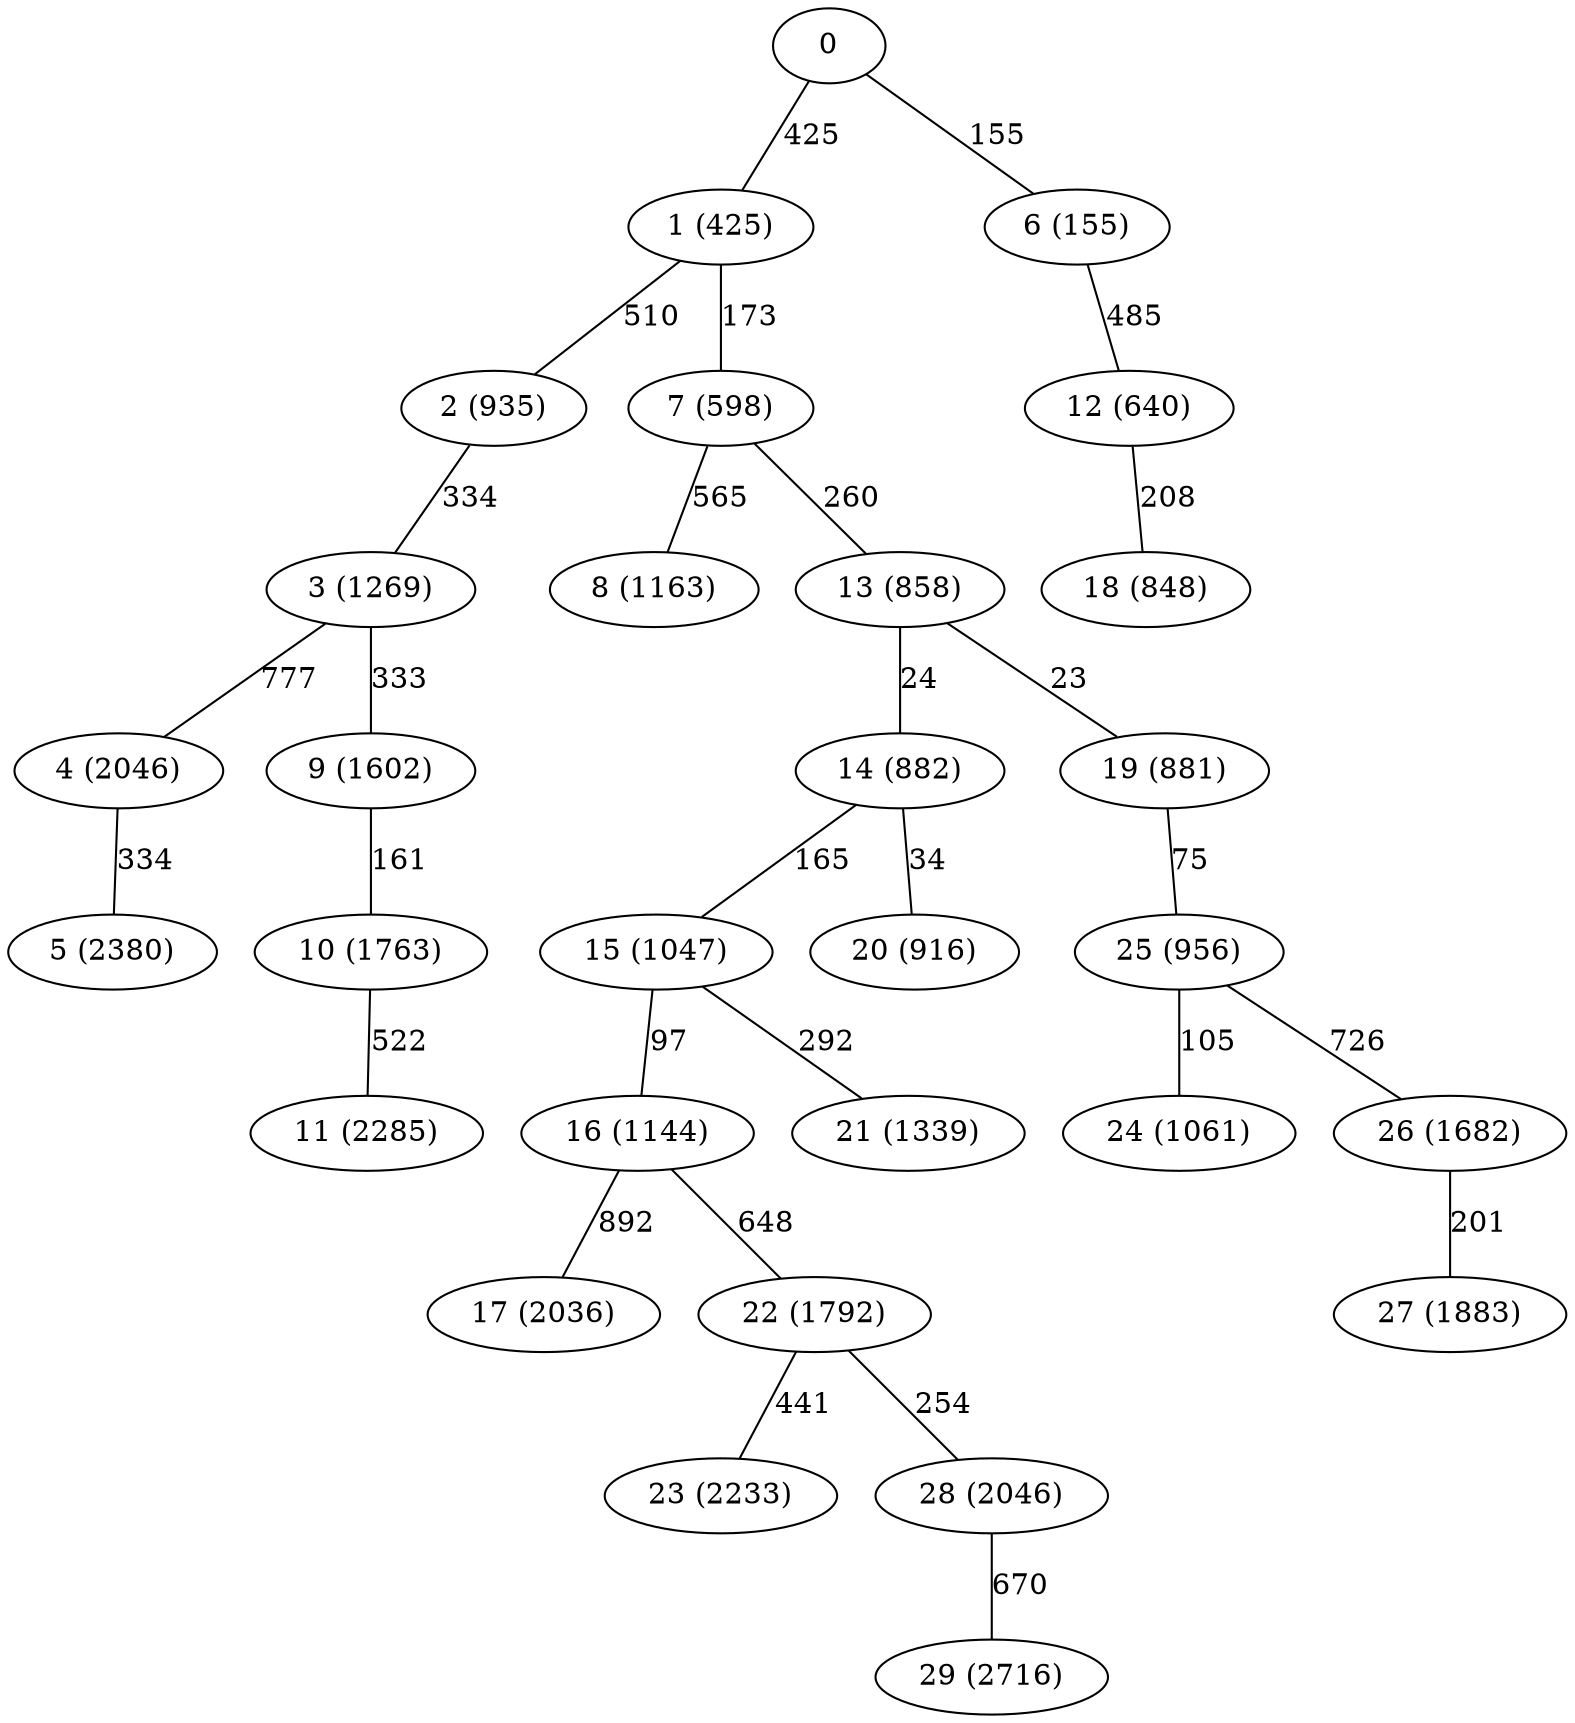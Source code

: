 strict graph G {
0;
1 [label="1 (425)"];
2 [label="2 (935)"];
3 [label="3 (1269)"];
4 [label="4 (2046)"];
5 [label="5 (2380)"];
6 [label="6 (155)"];
7 [label="7 (598)"];
8 [label="8 (1163)"];
9 [label="9 (1602)"];
10 [label="10 (1763)"];
11 [label="11 (2285)"];
12 [label="12 (640)"];
13 [label="13 (858)"];
14 [label="14 (882)"];
15 [label="15 (1047)"];
16 [label="16 (1144)"];
17 [label="17 (2036)"];
18 [label="18 (848)"];
19 [label="19 (881)"];
20 [label="20 (916)"];
21 [label="21 (1339)"];
22 [label="22 (1792)"];
23 [label="23 (2233)"];
24 [label="24 (1061)"];
25 [label="25 (956)"];
26 [label="26 (1682)"];
27 [label="27 (1883)"];
28 [label="28 (2046)"];
29 [label="29 (2716)"];
15 -- 16  [label=97];
14 -- 15  [label=165];
0 -- 1  [label=425];
19 -- 25  [label=75];
3 -- 4  [label=777];
22 -- 23  [label=441];
28 -- 29  [label=670];
6 -- 12  [label=485];
2 -- 3  [label=334];
13 -- 14  [label=24];
10 -- 11  [label=522];
16 -- 17  [label=892];
13 -- 19  [label=23];
26 -- 27  [label=201];
12 -- 18  [label=208];
7 -- 13  [label=260];
25 -- 24  [label=105];
16 -- 22  [label=648];
22 -- 28  [label=254];
15 -- 21  [label=292];
7 -- 8  [label=565];
4 -- 5  [label=334];
0 -- 6  [label=155];
9 -- 10  [label=161];
1 -- 2  [label=510];
25 -- 26  [label=726];
14 -- 20  [label=34];
3 -- 9  [label=333];
1 -- 7  [label=173];
}
